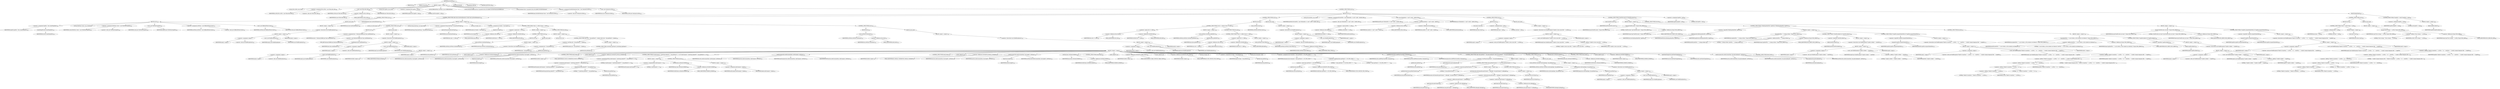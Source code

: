 digraph "processFile" {  
"1044" [label = <(METHOD,processFile)<SUB>407</SUB>> ]
"29" [label = <(PARAM,this)<SUB>407</SUB>> ]
"1045" [label = <(PARAM,String file)<SUB>407</SUB>> ]
"1046" [label = <(BLOCK,&lt;empty&gt;,&lt;empty&gt;)<SUB>407</SUB>> ]
"25" [label = <(LOCAL,File srcFile: java.io.File)> ]
"1047" [label = <(&lt;operator&gt;.assignment,File srcFile = new File(srcDir, file))<SUB>408</SUB>> ]
"1048" [label = <(IDENTIFIER,srcFile,File srcFile = new File(srcDir, file))<SUB>408</SUB>> ]
"1049" [label = <(&lt;operator&gt;.alloc,new File(srcDir, file))<SUB>408</SUB>> ]
"1050" [label = <(&lt;init&gt;,new File(srcDir, file))<SUB>408</SUB>> ]
"24" [label = <(IDENTIFIER,srcFile,new File(srcDir, file))<SUB>408</SUB>> ]
"1051" [label = <(&lt;operator&gt;.fieldAccess,this.srcDir)<SUB>408</SUB>> ]
"1052" [label = <(IDENTIFIER,this,new File(srcDir, file))<SUB>408</SUB>> ]
"1053" [label = <(FIELD_IDENTIFIER,srcDir,srcDir)<SUB>408</SUB>> ]
"1054" [label = <(IDENTIFIER,file,new File(srcDir, file))<SUB>408</SUB>> ]
"1055" [label = <(LOCAL,File tmpFile: java.io.File)> ]
"1056" [label = <(&lt;operator&gt;.assignment,File tmpFile = null)<SUB>409</SUB>> ]
"1057" [label = <(IDENTIFIER,tmpFile,File tmpFile = null)<SUB>409</SUB>> ]
"1058" [label = <(LITERAL,null,File tmpFile = null)<SUB>409</SUB>> ]
"33" [label = <(LOCAL,BufferedWriter outWriter: java.io.BufferedWriter)> ]
"1059" [label = <(LOCAL,OneLiner.BufferLine line: org.apache.tools.ant.taskdefs.FixCRLF$OneLiner$BufferLine)> ]
"27" [label = <(LOCAL,OneLiner lines: org.apache.tools.ant.taskdefs.FixCRLF$OneLiner)> ]
"1060" [label = <(&lt;operator&gt;.assignment,FixCRLF$OneLiner lines = new OneLiner(srcFile))<SUB>414</SUB>> ]
"1061" [label = <(IDENTIFIER,lines,FixCRLF$OneLiner lines = new OneLiner(srcFile))<SUB>414</SUB>> ]
"1062" [label = <(&lt;operator&gt;.alloc,new OneLiner(srcFile))<SUB>414</SUB>> ]
"1063" [label = <(&lt;init&gt;,new OneLiner(srcFile))<SUB>414</SUB>> ]
"26" [label = <(IDENTIFIER,lines,new OneLiner(srcFile))<SUB>414</SUB>> ]
"1064" [label = <(IDENTIFIER,srcFile,new OneLiner(srcFile))<SUB>414</SUB>> ]
"1065" [label = <(CONTROL_STRUCTURE,try,try)<SUB>416</SUB>> ]
"1066" [label = <(BLOCK,try,try)<SUB>416</SUB>> ]
"1067" [label = <(CONTROL_STRUCTURE,try,try)<SUB>418</SUB>> ]
"1068" [label = <(BLOCK,try,try)<SUB>418</SUB>> ]
"1069" [label = <(&lt;operator&gt;.assignment,tmpFile = this.createTempFile())<SUB>419</SUB>> ]
"1070" [label = <(IDENTIFIER,tmpFile,tmpFile = this.createTempFile())<SUB>419</SUB>> ]
"1071" [label = <(createTempFile,this.createTempFile())<SUB>419</SUB>> ]
"28" [label = <(IDENTIFIER,this,this.createTempFile())<SUB>419</SUB>> ]
"31" [label = <(LOCAL,FileWriter writer: java.io.FileWriter)> ]
"1072" [label = <(&lt;operator&gt;.assignment,FileWriter writer = new FileWriter(tmpFile))<SUB>420</SUB>> ]
"1073" [label = <(IDENTIFIER,writer,FileWriter writer = new FileWriter(tmpFile))<SUB>420</SUB>> ]
"1074" [label = <(&lt;operator&gt;.alloc,new FileWriter(tmpFile))<SUB>420</SUB>> ]
"1075" [label = <(&lt;init&gt;,new FileWriter(tmpFile))<SUB>420</SUB>> ]
"30" [label = <(IDENTIFIER,writer,new FileWriter(tmpFile))<SUB>420</SUB>> ]
"1076" [label = <(IDENTIFIER,tmpFile,new FileWriter(tmpFile))<SUB>420</SUB>> ]
"1077" [label = <(&lt;operator&gt;.assignment,outWriter = new BufferedWriter(writer))<SUB>421</SUB>> ]
"1078" [label = <(IDENTIFIER,outWriter,outWriter = new BufferedWriter(writer))<SUB>421</SUB>> ]
"1079" [label = <(&lt;operator&gt;.alloc,new BufferedWriter(writer))<SUB>421</SUB>> ]
"1080" [label = <(&lt;init&gt;,new BufferedWriter(writer))<SUB>421</SUB>> ]
"32" [label = <(IDENTIFIER,outWriter,new BufferedWriter(writer))<SUB>421</SUB>> ]
"1081" [label = <(IDENTIFIER,writer,new BufferedWriter(writer))<SUB>421</SUB>> ]
"1082" [label = <(BLOCK,catch,catch)> ]
"1083" [label = <(BLOCK,&lt;empty&gt;,&lt;empty&gt;)<SUB>422</SUB>> ]
"1084" [label = <(&lt;operator&gt;.throw,throw new BuildException(e);)<SUB>423</SUB>> ]
"1085" [label = <(BLOCK,&lt;empty&gt;,&lt;empty&gt;)<SUB>423</SUB>> ]
"1086" [label = <(&lt;operator&gt;.assignment,&lt;empty&gt;)> ]
"1087" [label = <(IDENTIFIER,$obj22,&lt;empty&gt;)> ]
"1088" [label = <(&lt;operator&gt;.alloc,new BuildException(e))<SUB>423</SUB>> ]
"1089" [label = <(&lt;init&gt;,new BuildException(e))<SUB>423</SUB>> ]
"1090" [label = <(IDENTIFIER,$obj22,new BuildException(e))> ]
"1091" [label = <(IDENTIFIER,e,new BuildException(e))<SUB>423</SUB>> ]
"1092" [label = <(IDENTIFIER,$obj22,&lt;empty&gt;)> ]
"1093" [label = <(CONTROL_STRUCTURE,while (lines.hasMoreElements()),while (lines.hasMoreElements()))<SUB>426</SUB>> ]
"1094" [label = <(hasMoreElements,lines.hasMoreElements())<SUB>426</SUB>> ]
"1095" [label = <(IDENTIFIER,lines,lines.hasMoreElements())<SUB>426</SUB>> ]
"1096" [label = <(BLOCK,&lt;empty&gt;,&lt;empty&gt;)<SUB>426</SUB>> ]
"1097" [label = <(LOCAL,int endComment: int)> ]
"1098" [label = <(CONTROL_STRUCTURE,try,try)<SUB>430</SUB>> ]
"1099" [label = <(BLOCK,try,try)<SUB>430</SUB>> ]
"1100" [label = <(&lt;operator&gt;.assignment,line = (OneLiner.BufferLine) lines.nextElement())<SUB>431</SUB>> ]
"1101" [label = <(IDENTIFIER,line,line = (OneLiner.BufferLine) lines.nextElement())<SUB>431</SUB>> ]
"1102" [label = <(&lt;operator&gt;.cast,(OneLiner.BufferLine) lines.nextElement())<SUB>431</SUB>> ]
"1103" [label = <(TYPE_REF,OneLiner.BufferLine,OneLiner.BufferLine)<SUB>431</SUB>> ]
"1104" [label = <(nextElement,lines.nextElement())<SUB>431</SUB>> ]
"1105" [label = <(IDENTIFIER,lines,lines.nextElement())<SUB>431</SUB>> ]
"1106" [label = <(BLOCK,catch,catch)> ]
"1107" [label = <(BLOCK,&lt;empty&gt;,&lt;empty&gt;)<SUB>432</SUB>> ]
"1108" [label = <(&lt;operator&gt;.throw,throw new BuildException(e);)<SUB>433</SUB>> ]
"1109" [label = <(BLOCK,&lt;empty&gt;,&lt;empty&gt;)<SUB>433</SUB>> ]
"1110" [label = <(&lt;operator&gt;.assignment,&lt;empty&gt;)> ]
"1111" [label = <(IDENTIFIER,$obj23,&lt;empty&gt;)> ]
"1112" [label = <(&lt;operator&gt;.alloc,new BuildException(e))<SUB>433</SUB>> ]
"1113" [label = <(&lt;init&gt;,new BuildException(e))<SUB>433</SUB>> ]
"1114" [label = <(IDENTIFIER,$obj23,new BuildException(e))> ]
"1115" [label = <(IDENTIFIER,e,new BuildException(e))<SUB>433</SUB>> ]
"1116" [label = <(IDENTIFIER,$obj23,&lt;empty&gt;)> ]
"1117" [label = <(LOCAL,String lineString: java.lang.String)> ]
"1118" [label = <(&lt;operator&gt;.assignment,String lineString = line.getLineString())<SUB>436</SUB>> ]
"1119" [label = <(IDENTIFIER,lineString,String lineString = line.getLineString())<SUB>436</SUB>> ]
"1120" [label = <(getLineString,line.getLineString())<SUB>436</SUB>> ]
"1121" [label = <(IDENTIFIER,line,line.getLineString())<SUB>436</SUB>> ]
"1122" [label = <(LOCAL,int linelen: int)> ]
"1123" [label = <(&lt;operator&gt;.assignment,int linelen = line.length())<SUB>437</SUB>> ]
"1124" [label = <(IDENTIFIER,linelen,int linelen = line.length())<SUB>437</SUB>> ]
"1125" [label = <(length,line.length())<SUB>437</SUB>> ]
"1126" [label = <(IDENTIFIER,line,line.length())<SUB>437</SUB>> ]
"1127" [label = <(CONTROL_STRUCTURE,if (tabs == ASIS),if (tabs == ASIS))<SUB>442</SUB>> ]
"1128" [label = <(&lt;operator&gt;.equals,tabs == ASIS)<SUB>442</SUB>> ]
"1129" [label = <(&lt;operator&gt;.fieldAccess,this.tabs)<SUB>442</SUB>> ]
"1130" [label = <(IDENTIFIER,this,tabs == ASIS)<SUB>442</SUB>> ]
"1131" [label = <(FIELD_IDENTIFIER,tabs,tabs)<SUB>442</SUB>> ]
"1132" [label = <(&lt;operator&gt;.fieldAccess,FixCRLF.ASIS)<SUB>442</SUB>> ]
"1133" [label = <(IDENTIFIER,FixCRLF,tabs == ASIS)<SUB>442</SUB>> ]
"1134" [label = <(FIELD_IDENTIFIER,ASIS,ASIS)<SUB>442</SUB>> ]
"1135" [label = <(BLOCK,&lt;empty&gt;,&lt;empty&gt;)<SUB>442</SUB>> ]
"1136" [label = <(CONTROL_STRUCTURE,try,try)<SUB>444</SUB>> ]
"1137" [label = <(BLOCK,try,try)<SUB>444</SUB>> ]
"1138" [label = <(write,outWriter.write(lineString))<SUB>445</SUB>> ]
"1139" [label = <(IDENTIFIER,outWriter,outWriter.write(lineString))<SUB>445</SUB>> ]
"1140" [label = <(IDENTIFIER,lineString,outWriter.write(lineString))<SUB>445</SUB>> ]
"1141" [label = <(BLOCK,catch,catch)> ]
"1142" [label = <(BLOCK,&lt;empty&gt;,&lt;empty&gt;)<SUB>446</SUB>> ]
"1143" [label = <(&lt;operator&gt;.throw,throw new BuildException(e);)<SUB>447</SUB>> ]
"1144" [label = <(BLOCK,&lt;empty&gt;,&lt;empty&gt;)<SUB>447</SUB>> ]
"1145" [label = <(&lt;operator&gt;.assignment,&lt;empty&gt;)> ]
"1146" [label = <(IDENTIFIER,$obj24,&lt;empty&gt;)> ]
"1147" [label = <(&lt;operator&gt;.alloc,new BuildException(e))<SUB>447</SUB>> ]
"1148" [label = <(&lt;init&gt;,new BuildException(e))<SUB>447</SUB>> ]
"1149" [label = <(IDENTIFIER,$obj24,new BuildException(e))> ]
"1150" [label = <(IDENTIFIER,e,new BuildException(e))<SUB>447</SUB>> ]
"1151" [label = <(IDENTIFIER,$obj24,&lt;empty&gt;)> ]
"1152" [label = <(CONTROL_STRUCTURE,else,else)<SUB>450</SUB>> ]
"1153" [label = <(BLOCK,&lt;empty&gt;,&lt;empty&gt;)<SUB>450</SUB>> ]
"1154" [label = <(LOCAL,int ptr: int)> ]
"1155" [label = <(CONTROL_STRUCTURE,while ((ptr = line.getNext()) &lt; linelen),while ((ptr = line.getNext()) &lt; linelen))<SUB>453</SUB>> ]
"1156" [label = <(&lt;operator&gt;.lessThan,(ptr = line.getNext()) &lt; linelen)<SUB>453</SUB>> ]
"1157" [label = <(&lt;operator&gt;.assignment,ptr = line.getNext())<SUB>453</SUB>> ]
"1158" [label = <(IDENTIFIER,ptr,ptr = line.getNext())<SUB>453</SUB>> ]
"1159" [label = <(getNext,line.getNext())<SUB>453</SUB>> ]
"1160" [label = <(IDENTIFIER,line,line.getNext())<SUB>453</SUB>> ]
"1161" [label = <(IDENTIFIER,linelen,(ptr = line.getNext()) &lt; linelen)<SUB>453</SUB>> ]
"1162" [label = <(BLOCK,&lt;empty&gt;,&lt;empty&gt;)<SUB>453</SUB>> ]
"1163" [label = <(CONTROL_STRUCTURE,switch(lines.getState()),switch(lines.getState()))> ]
"1164" [label = <(getState,lines.getState())<SUB>455</SUB>> ]
"1165" [label = <(IDENTIFIER,lines,lines.getState())<SUB>455</SUB>> ]
"1166" [label = <(BLOCK,&lt;empty&gt;,&lt;empty&gt;)> ]
"1167" [label = <(JUMP_TARGET,case)> ]
"1168" [label = <(&lt;operator&gt;.fieldAccess,FixCRLF.NOTJAVA)<SUB>457</SUB>> ]
"1169" [label = <(IDENTIFIER,FixCRLF,&lt;empty&gt;)<SUB>457</SUB>> ]
"1170" [label = <(FIELD_IDENTIFIER,NOTJAVA,NOTJAVA)<SUB>457</SUB>> ]
"1171" [label = <(notInConstant,this.notInConstant(line, line.length(), outWriter))<SUB>458</SUB>> ]
"34" [label = <(IDENTIFIER,this,this.notInConstant(line, line.length(), outWriter))<SUB>458</SUB>> ]
"1172" [label = <(IDENTIFIER,line,this.notInConstant(line, line.length(), outWriter))<SUB>458</SUB>> ]
"1173" [label = <(length,line.length())<SUB>458</SUB>> ]
"1174" [label = <(IDENTIFIER,line,line.length())<SUB>458</SUB>> ]
"1175" [label = <(IDENTIFIER,outWriter,this.notInConstant(line, line.length(), outWriter))<SUB>458</SUB>> ]
"1176" [label = <(CONTROL_STRUCTURE,break;,break;)<SUB>459</SUB>> ]
"1177" [label = <(JUMP_TARGET,case)> ]
"1178" [label = <(&lt;operator&gt;.fieldAccess,FixCRLF.IN_MULTI_COMMENT)<SUB>461</SUB>> ]
"1179" [label = <(IDENTIFIER,FixCRLF,&lt;empty&gt;)<SUB>461</SUB>> ]
"1180" [label = <(FIELD_IDENTIFIER,IN_MULTI_COMMENT,IN_MULTI_COMMENT)<SUB>461</SUB>> ]
"1181" [label = <(CONTROL_STRUCTURE,if ((endComment = lineString.indexOf(&quot;*/&quot;, line.getNext())) &gt;= 0),if ((endComment = lineString.indexOf(&quot;*/&quot;, line.getNext())) &gt;= 0))<SUB>462</SUB>> ]
"1182" [label = <(&lt;operator&gt;.greaterEqualsThan,(endComment = lineString.indexOf(&quot;*/&quot;, line.getNext())) &gt;= 0)<SUB>462</SUB>> ]
"1183" [label = <(&lt;operator&gt;.assignment,endComment = lineString.indexOf(&quot;*/&quot;, line.getNext()))<SUB>462</SUB>> ]
"1184" [label = <(IDENTIFIER,endComment,endComment = lineString.indexOf(&quot;*/&quot;, line.getNext()))<SUB>462</SUB>> ]
"1185" [label = <(indexOf,lineString.indexOf(&quot;*/&quot;, line.getNext()))<SUB>463</SUB>> ]
"1186" [label = <(IDENTIFIER,lineString,lineString.indexOf(&quot;*/&quot;, line.getNext()))<SUB>463</SUB>> ]
"1187" [label = <(LITERAL,&quot;*/&quot;,lineString.indexOf(&quot;*/&quot;, line.getNext()))<SUB>463</SUB>> ]
"1188" [label = <(getNext,line.getNext())<SUB>463</SUB>> ]
"1189" [label = <(IDENTIFIER,line,line.getNext())<SUB>463</SUB>> ]
"1190" [label = <(LITERAL,0,(endComment = lineString.indexOf(&quot;*/&quot;, line.getNext())) &gt;= 0)<SUB>464</SUB>> ]
"1191" [label = <(BLOCK,&lt;empty&gt;,&lt;empty&gt;)<SUB>465</SUB>> ]
"1192" [label = <(&lt;operator&gt;.assignmentPlus,endComment += 2)<SUB>467</SUB>> ]
"1193" [label = <(IDENTIFIER,endComment,endComment += 2)<SUB>467</SUB>> ]
"1194" [label = <(LITERAL,2,endComment += 2)<SUB>467</SUB>> ]
"1195" [label = <(setState,lines.setState(LOOKING))<SUB>468</SUB>> ]
"1196" [label = <(IDENTIFIER,lines,lines.setState(LOOKING))<SUB>468</SUB>> ]
"1197" [label = <(&lt;operator&gt;.fieldAccess,FixCRLF.LOOKING)<SUB>468</SUB>> ]
"1198" [label = <(IDENTIFIER,FixCRLF,lines.setState(LOOKING))<SUB>468</SUB>> ]
"1199" [label = <(FIELD_IDENTIFIER,LOOKING,LOOKING)<SUB>468</SUB>> ]
"1200" [label = <(CONTROL_STRUCTURE,else,else)<SUB>470</SUB>> ]
"1201" [label = <(BLOCK,&lt;empty&gt;,&lt;empty&gt;)<SUB>470</SUB>> ]
"1202" [label = <(&lt;operator&gt;.assignment,endComment = linelen)<SUB>471</SUB>> ]
"1203" [label = <(IDENTIFIER,endComment,endComment = linelen)<SUB>471</SUB>> ]
"1204" [label = <(IDENTIFIER,linelen,endComment = linelen)<SUB>471</SUB>> ]
"1205" [label = <(notInConstant,this.notInConstant(line, endComment, outWriter))<SUB>474</SUB>> ]
"35" [label = <(IDENTIFIER,this,this.notInConstant(line, endComment, outWriter))<SUB>474</SUB>> ]
"1206" [label = <(IDENTIFIER,line,this.notInConstant(line, endComment, outWriter))<SUB>474</SUB>> ]
"1207" [label = <(IDENTIFIER,endComment,this.notInConstant(line, endComment, outWriter))<SUB>474</SUB>> ]
"1208" [label = <(IDENTIFIER,outWriter,this.notInConstant(line, endComment, outWriter))<SUB>474</SUB>> ]
"1209" [label = <(CONTROL_STRUCTURE,break;,break;)<SUB>475</SUB>> ]
"1210" [label = <(JUMP_TARGET,case)> ]
"1211" [label = <(&lt;operator&gt;.fieldAccess,FixCRLF.IN_SINGLE_COMMENT)<SUB>477</SUB>> ]
"1212" [label = <(IDENTIFIER,FixCRLF,&lt;empty&gt;)<SUB>477</SUB>> ]
"1213" [label = <(FIELD_IDENTIFIER,IN_SINGLE_COMMENT,IN_SINGLE_COMMENT)<SUB>477</SUB>> ]
"1214" [label = <(notInConstant,this.notInConstant(line, line.length(), outWriter))<SUB>478</SUB>> ]
"36" [label = <(IDENTIFIER,this,this.notInConstant(line, line.length(), outWriter))<SUB>478</SUB>> ]
"1215" [label = <(IDENTIFIER,line,this.notInConstant(line, line.length(), outWriter))<SUB>478</SUB>> ]
"1216" [label = <(length,line.length())<SUB>478</SUB>> ]
"1217" [label = <(IDENTIFIER,line,line.length())<SUB>478</SUB>> ]
"1218" [label = <(IDENTIFIER,outWriter,this.notInConstant(line, line.length(), outWriter))<SUB>478</SUB>> ]
"1219" [label = <(setState,lines.setState(LOOKING))<SUB>479</SUB>> ]
"1220" [label = <(IDENTIFIER,lines,lines.setState(LOOKING))<SUB>479</SUB>> ]
"1221" [label = <(&lt;operator&gt;.fieldAccess,FixCRLF.LOOKING)<SUB>479</SUB>> ]
"1222" [label = <(IDENTIFIER,FixCRLF,lines.setState(LOOKING))<SUB>479</SUB>> ]
"1223" [label = <(FIELD_IDENTIFIER,LOOKING,LOOKING)<SUB>479</SUB>> ]
"1224" [label = <(CONTROL_STRUCTURE,break;,break;)<SUB>480</SUB>> ]
"1225" [label = <(JUMP_TARGET,case)> ]
"1226" [label = <(&lt;operator&gt;.fieldAccess,FixCRLF.IN_CHAR_CONST)<SUB>482</SUB>> ]
"1227" [label = <(IDENTIFIER,FixCRLF,&lt;empty&gt;)<SUB>482</SUB>> ]
"1228" [label = <(FIELD_IDENTIFIER,IN_CHAR_CONST,IN_CHAR_CONST)<SUB>482</SUB>> ]
"1229" [label = <(JUMP_TARGET,case)> ]
"1230" [label = <(&lt;operator&gt;.fieldAccess,FixCRLF.IN_STR_CONST)<SUB>483</SUB>> ]
"1231" [label = <(IDENTIFIER,FixCRLF,&lt;empty&gt;)<SUB>483</SUB>> ]
"1232" [label = <(FIELD_IDENTIFIER,IN_STR_CONST,IN_STR_CONST)<SUB>483</SUB>> ]
"1233" [label = <(LOCAL,int begin: int)> ]
"1234" [label = <(&lt;operator&gt;.assignment,int begin = line.getNext())<SUB>490</SUB>> ]
"1235" [label = <(IDENTIFIER,begin,int begin = line.getNext())<SUB>490</SUB>> ]
"1236" [label = <(getNext,line.getNext())<SUB>490</SUB>> ]
"1237" [label = <(IDENTIFIER,line,line.getNext())<SUB>490</SUB>> ]
"1238" [label = <(LOCAL,char terminator: char)> ]
"1239" [label = <(&lt;operator&gt;.assignment,char terminator = lines.getState() == IN_STR_CONST ? '\&quot;' : '\'')<SUB>491</SUB>> ]
"1240" [label = <(IDENTIFIER,terminator,char terminator = lines.getState() == IN_STR_CONST ? '\&quot;' : '\'')<SUB>491</SUB>> ]
"1241" [label = <(&lt;operator&gt;.conditional,lines.getState() == IN_STR_CONST ? '\&quot;' : '\'')<SUB>491</SUB>> ]
"1242" [label = <(&lt;operator&gt;.equals,lines.getState() == IN_STR_CONST)<SUB>491</SUB>> ]
"1243" [label = <(getState,lines.getState())<SUB>491</SUB>> ]
"1244" [label = <(IDENTIFIER,lines,lines.getState())<SUB>491</SUB>> ]
"1245" [label = <(&lt;operator&gt;.fieldAccess,FixCRLF.IN_STR_CONST)<SUB>491</SUB>> ]
"1246" [label = <(IDENTIFIER,FixCRLF,lines.getState() == IN_STR_CONST)<SUB>491</SUB>> ]
"1247" [label = <(FIELD_IDENTIFIER,IN_STR_CONST,IN_STR_CONST)<SUB>491</SUB>> ]
"1248" [label = <(LITERAL,'\&quot;',lines.getState() == IN_STR_CONST ? '\&quot;' : '\'')<SUB>492</SUB>> ]
"1249" [label = <(LITERAL,'\'',lines.getState() == IN_STR_CONST ? '\&quot;' : '\'')<SUB>493</SUB>> ]
"1250" [label = <(endOfCharConst,this.endOfCharConst(line, terminator))<SUB>494</SUB>> ]
"37" [label = <(IDENTIFIER,this,this.endOfCharConst(line, terminator))<SUB>494</SUB>> ]
"1251" [label = <(IDENTIFIER,line,this.endOfCharConst(line, terminator))<SUB>494</SUB>> ]
"1252" [label = <(IDENTIFIER,terminator,this.endOfCharConst(line, terminator))<SUB>494</SUB>> ]
"1253" [label = <(CONTROL_STRUCTURE,while (line.getNext() &lt; line.getLookahead()),while (line.getNext() &lt; line.getLookahead()))<SUB>495</SUB>> ]
"1254" [label = <(&lt;operator&gt;.lessThan,line.getNext() &lt; line.getLookahead())<SUB>495</SUB>> ]
"1255" [label = <(getNext,line.getNext())<SUB>495</SUB>> ]
"1256" [label = <(IDENTIFIER,line,line.getNext())<SUB>495</SUB>> ]
"1257" [label = <(getLookahead,line.getLookahead())<SUB>495</SUB>> ]
"1258" [label = <(IDENTIFIER,line,line.getLookahead())<SUB>495</SUB>> ]
"1259" [label = <(BLOCK,&lt;empty&gt;,&lt;empty&gt;)<SUB>495</SUB>> ]
"1260" [label = <(CONTROL_STRUCTURE,if (line.getNextCharInc() == '\t'),if (line.getNextCharInc() == '\t'))<SUB>496</SUB>> ]
"1261" [label = <(&lt;operator&gt;.equals,line.getNextCharInc() == '\t')<SUB>496</SUB>> ]
"1262" [label = <(getNextCharInc,line.getNextCharInc())<SUB>496</SUB>> ]
"1263" [label = <(IDENTIFIER,line,line.getNextCharInc())<SUB>496</SUB>> ]
"1264" [label = <(LITERAL,'\t',line.getNextCharInc() == '\t')<SUB>496</SUB>> ]
"1265" [label = <(BLOCK,&lt;empty&gt;,&lt;empty&gt;)<SUB>496</SUB>> ]
"1266" [label = <(setColumn,line.setColumn(line.getColumn() + tablength - line.getColumn() % tablength))<SUB>497</SUB>> ]
"1267" [label = <(IDENTIFIER,line,line.setColumn(line.getColumn() + tablength - line.getColumn() % tablength))<SUB>497</SUB>> ]
"1268" [label = <(&lt;operator&gt;.subtraction,line.getColumn() + tablength - line.getColumn() % tablength)<SUB>498</SUB>> ]
"1269" [label = <(&lt;operator&gt;.addition,line.getColumn() + tablength)<SUB>498</SUB>> ]
"1270" [label = <(getColumn,line.getColumn())<SUB>498</SUB>> ]
"1271" [label = <(IDENTIFIER,line,line.getColumn())<SUB>498</SUB>> ]
"1272" [label = <(&lt;operator&gt;.fieldAccess,this.tablength)<SUB>499</SUB>> ]
"1273" [label = <(IDENTIFIER,this,line.getColumn() + tablength)<SUB>499</SUB>> ]
"1274" [label = <(FIELD_IDENTIFIER,tablength,tablength)<SUB>499</SUB>> ]
"1275" [label = <(&lt;operator&gt;.modulo,line.getColumn() % tablength)<SUB>500</SUB>> ]
"1276" [label = <(getColumn,line.getColumn())<SUB>500</SUB>> ]
"1277" [label = <(IDENTIFIER,line,line.getColumn())<SUB>500</SUB>> ]
"1278" [label = <(&lt;operator&gt;.fieldAccess,this.tablength)<SUB>500</SUB>> ]
"1279" [label = <(IDENTIFIER,this,line.getColumn() % tablength)<SUB>500</SUB>> ]
"1280" [label = <(FIELD_IDENTIFIER,tablength,tablength)<SUB>500</SUB>> ]
"1281" [label = <(CONTROL_STRUCTURE,else,else)<SUB>502</SUB>> ]
"1282" [label = <(BLOCK,&lt;empty&gt;,&lt;empty&gt;)<SUB>502</SUB>> ]
"1283" [label = <(incColumn,line.incColumn())<SUB>503</SUB>> ]
"1284" [label = <(IDENTIFIER,line,line.incColumn())<SUB>503</SUB>> ]
"1285" [label = <(CONTROL_STRUCTURE,try,try)<SUB>508</SUB>> ]
"1286" [label = <(BLOCK,try,try)<SUB>508</SUB>> ]
"1287" [label = <(write,outWriter.write(line.substring(begin, line.getNext())))<SUB>509</SUB>> ]
"1288" [label = <(IDENTIFIER,outWriter,outWriter.write(line.substring(begin, line.getNext())))<SUB>509</SUB>> ]
"1289" [label = <(substring,line.substring(begin, line.getNext()))<SUB>509</SUB>> ]
"1290" [label = <(IDENTIFIER,line,line.substring(begin, line.getNext()))<SUB>509</SUB>> ]
"1291" [label = <(IDENTIFIER,begin,line.substring(begin, line.getNext()))<SUB>509</SUB>> ]
"1292" [label = <(getNext,line.getNext())<SUB>509</SUB>> ]
"1293" [label = <(IDENTIFIER,line,line.getNext())<SUB>509</SUB>> ]
"1294" [label = <(BLOCK,catch,catch)> ]
"1295" [label = <(BLOCK,&lt;empty&gt;,&lt;empty&gt;)<SUB>510</SUB>> ]
"1296" [label = <(&lt;operator&gt;.throw,throw new BuildException(e);)<SUB>511</SUB>> ]
"1297" [label = <(BLOCK,&lt;empty&gt;,&lt;empty&gt;)<SUB>511</SUB>> ]
"1298" [label = <(&lt;operator&gt;.assignment,&lt;empty&gt;)> ]
"1299" [label = <(IDENTIFIER,$obj25,&lt;empty&gt;)> ]
"1300" [label = <(&lt;operator&gt;.alloc,new BuildException(e))<SUB>511</SUB>> ]
"1301" [label = <(&lt;init&gt;,new BuildException(e))<SUB>511</SUB>> ]
"1302" [label = <(IDENTIFIER,$obj25,new BuildException(e))> ]
"1303" [label = <(IDENTIFIER,e,new BuildException(e))<SUB>511</SUB>> ]
"1304" [label = <(IDENTIFIER,$obj25,&lt;empty&gt;)> ]
"1305" [label = <(setState,lines.setState(LOOKING))<SUB>514</SUB>> ]
"1306" [label = <(IDENTIFIER,lines,lines.setState(LOOKING))<SUB>514</SUB>> ]
"1307" [label = <(&lt;operator&gt;.fieldAccess,FixCRLF.LOOKING)<SUB>514</SUB>> ]
"1308" [label = <(IDENTIFIER,FixCRLF,lines.setState(LOOKING))<SUB>514</SUB>> ]
"1309" [label = <(FIELD_IDENTIFIER,LOOKING,LOOKING)<SUB>514</SUB>> ]
"1310" [label = <(CONTROL_STRUCTURE,break;,break;)<SUB>516</SUB>> ]
"1311" [label = <(JUMP_TARGET,case)> ]
"1312" [label = <(&lt;operator&gt;.fieldAccess,FixCRLF.LOOKING)<SUB>519</SUB>> ]
"1313" [label = <(IDENTIFIER,FixCRLF,&lt;empty&gt;)<SUB>519</SUB>> ]
"1314" [label = <(FIELD_IDENTIFIER,LOOKING,LOOKING)<SUB>519</SUB>> ]
"1315" [label = <(nextStateChange,this.nextStateChange(line))<SUB>520</SUB>> ]
"38" [label = <(IDENTIFIER,this,this.nextStateChange(line))<SUB>520</SUB>> ]
"1316" [label = <(IDENTIFIER,line,this.nextStateChange(line))<SUB>520</SUB>> ]
"1317" [label = <(notInConstant,this.notInConstant(line, line.getLookahead(), outWriter))<SUB>521</SUB>> ]
"39" [label = <(IDENTIFIER,this,this.notInConstant(line, line.getLookahead(), outWriter))<SUB>521</SUB>> ]
"1318" [label = <(IDENTIFIER,line,this.notInConstant(line, line.getLookahead(), outWriter))<SUB>521</SUB>> ]
"1319" [label = <(getLookahead,line.getLookahead())<SUB>521</SUB>> ]
"1320" [label = <(IDENTIFIER,line,line.getLookahead())<SUB>521</SUB>> ]
"1321" [label = <(IDENTIFIER,outWriter,this.notInConstant(line, line.getLookahead(), outWriter))<SUB>521</SUB>> ]
"1322" [label = <(CONTROL_STRUCTURE,break;,break;)<SUB>522</SUB>> ]
"1323" [label = <(CONTROL_STRUCTURE,try,try)<SUB>530</SUB>> ]
"1324" [label = <(BLOCK,try,try)<SUB>530</SUB>> ]
"1325" [label = <(write,outWriter.write(eolstr))<SUB>531</SUB>> ]
"1326" [label = <(IDENTIFIER,outWriter,outWriter.write(eolstr))<SUB>531</SUB>> ]
"1327" [label = <(&lt;operator&gt;.fieldAccess,this.eolstr)<SUB>531</SUB>> ]
"1328" [label = <(IDENTIFIER,this,outWriter.write(eolstr))<SUB>531</SUB>> ]
"1329" [label = <(FIELD_IDENTIFIER,eolstr,eolstr)<SUB>531</SUB>> ]
"1330" [label = <(BLOCK,catch,catch)> ]
"1331" [label = <(BLOCK,&lt;empty&gt;,&lt;empty&gt;)<SUB>532</SUB>> ]
"1332" [label = <(&lt;operator&gt;.throw,throw new BuildException(e);)<SUB>533</SUB>> ]
"1333" [label = <(BLOCK,&lt;empty&gt;,&lt;empty&gt;)<SUB>533</SUB>> ]
"1334" [label = <(&lt;operator&gt;.assignment,&lt;empty&gt;)> ]
"1335" [label = <(IDENTIFIER,$obj26,&lt;empty&gt;)> ]
"1336" [label = <(&lt;operator&gt;.alloc,new BuildException(e))<SUB>533</SUB>> ]
"1337" [label = <(&lt;init&gt;,new BuildException(e))<SUB>533</SUB>> ]
"1338" [label = <(IDENTIFIER,$obj26,new BuildException(e))> ]
"1339" [label = <(IDENTIFIER,e,new BuildException(e))<SUB>533</SUB>> ]
"1340" [label = <(IDENTIFIER,$obj26,&lt;empty&gt;)> ]
"1341" [label = <(CONTROL_STRUCTURE,try,try)<SUB>538</SUB>> ]
"1342" [label = <(BLOCK,try,try)<SUB>538</SUB>> ]
"1343" [label = <(CONTROL_STRUCTURE,if (ctrlz == ASIS),if (ctrlz == ASIS))<SUB>540</SUB>> ]
"1344" [label = <(&lt;operator&gt;.equals,ctrlz == ASIS)<SUB>540</SUB>> ]
"1345" [label = <(&lt;operator&gt;.fieldAccess,this.ctrlz)<SUB>540</SUB>> ]
"1346" [label = <(IDENTIFIER,this,ctrlz == ASIS)<SUB>540</SUB>> ]
"1347" [label = <(FIELD_IDENTIFIER,ctrlz,ctrlz)<SUB>540</SUB>> ]
"1348" [label = <(&lt;operator&gt;.fieldAccess,FixCRLF.ASIS)<SUB>540</SUB>> ]
"1349" [label = <(IDENTIFIER,FixCRLF,ctrlz == ASIS)<SUB>540</SUB>> ]
"1350" [label = <(FIELD_IDENTIFIER,ASIS,ASIS)<SUB>540</SUB>> ]
"1351" [label = <(BLOCK,&lt;empty&gt;,&lt;empty&gt;)<SUB>540</SUB>> ]
"1352" [label = <(write,outWriter.write(lines.getEofStr()))<SUB>541</SUB>> ]
"1353" [label = <(IDENTIFIER,outWriter,outWriter.write(lines.getEofStr()))<SUB>541</SUB>> ]
"1354" [label = <(getEofStr,lines.getEofStr())<SUB>541</SUB>> ]
"1355" [label = <(IDENTIFIER,lines,lines.getEofStr())<SUB>541</SUB>> ]
"1356" [label = <(CONTROL_STRUCTURE,else,else)<SUB>542</SUB>> ]
"1357" [label = <(CONTROL_STRUCTURE,if (ctrlz == ADD),if (ctrlz == ADD))<SUB>542</SUB>> ]
"1358" [label = <(&lt;operator&gt;.equals,ctrlz == ADD)<SUB>542</SUB>> ]
"1359" [label = <(&lt;operator&gt;.fieldAccess,this.ctrlz)<SUB>542</SUB>> ]
"1360" [label = <(IDENTIFIER,this,ctrlz == ADD)<SUB>542</SUB>> ]
"1361" [label = <(FIELD_IDENTIFIER,ctrlz,ctrlz)<SUB>542</SUB>> ]
"1362" [label = <(&lt;operator&gt;.fieldAccess,FixCRLF.ADD)<SUB>542</SUB>> ]
"1363" [label = <(IDENTIFIER,FixCRLF,ctrlz == ADD)<SUB>542</SUB>> ]
"1364" [label = <(FIELD_IDENTIFIER,ADD,ADD)<SUB>542</SUB>> ]
"1365" [label = <(BLOCK,&lt;empty&gt;,&lt;empty&gt;)<SUB>542</SUB>> ]
"1366" [label = <(write,outWriter.write(CTRLZ))<SUB>543</SUB>> ]
"1367" [label = <(IDENTIFIER,outWriter,outWriter.write(CTRLZ))<SUB>543</SUB>> ]
"1368" [label = <(&lt;operator&gt;.fieldAccess,FixCRLF.CTRLZ)<SUB>543</SUB>> ]
"1369" [label = <(IDENTIFIER,FixCRLF,outWriter.write(CTRLZ))<SUB>543</SUB>> ]
"1370" [label = <(FIELD_IDENTIFIER,CTRLZ,CTRLZ)<SUB>543</SUB>> ]
"1371" [label = <(close,outWriter.close())<SUB>545</SUB>> ]
"1372" [label = <(IDENTIFIER,outWriter,outWriter.close())<SUB>545</SUB>> ]
"1373" [label = <(BLOCK,catch,catch)> ]
"1374" [label = <(BLOCK,&lt;empty&gt;,&lt;empty&gt;)<SUB>546</SUB>> ]
"1375" [label = <(&lt;operator&gt;.throw,throw new BuildException(e);)<SUB>547</SUB>> ]
"1376" [label = <(BLOCK,&lt;empty&gt;,&lt;empty&gt;)<SUB>547</SUB>> ]
"1377" [label = <(&lt;operator&gt;.assignment,&lt;empty&gt;)> ]
"1378" [label = <(IDENTIFIER,$obj27,&lt;empty&gt;)> ]
"1379" [label = <(&lt;operator&gt;.alloc,new BuildException(e))<SUB>547</SUB>> ]
"1380" [label = <(&lt;init&gt;,new BuildException(e))<SUB>547</SUB>> ]
"1381" [label = <(IDENTIFIER,$obj27,new BuildException(e))> ]
"1382" [label = <(IDENTIFIER,e,new BuildException(e))<SUB>547</SUB>> ]
"1383" [label = <(IDENTIFIER,$obj27,&lt;empty&gt;)> ]
"41" [label = <(LOCAL,File destFile: java.io.File)> ]
"1384" [label = <(&lt;operator&gt;.assignment,File destFile = new File(destDir == null ? srcDir : destDir, file))<SUB>550</SUB>> ]
"1385" [label = <(IDENTIFIER,destFile,File destFile = new File(destDir == null ? srcDir : destDir, file))<SUB>550</SUB>> ]
"1386" [label = <(&lt;operator&gt;.alloc,new File(destDir == null ? srcDir : destDir, file))<SUB>550</SUB>> ]
"1387" [label = <(&lt;init&gt;,new File(destDir == null ? srcDir : destDir, file))<SUB>550</SUB>> ]
"40" [label = <(IDENTIFIER,destFile,new File(destDir == null ? srcDir : destDir, file))<SUB>550</SUB>> ]
"1388" [label = <(&lt;operator&gt;.conditional,destDir == null ? srcDir : destDir)<SUB>550</SUB>> ]
"1389" [label = <(&lt;operator&gt;.equals,destDir == null)<SUB>550</SUB>> ]
"1390" [label = <(&lt;operator&gt;.fieldAccess,this.destDir)<SUB>550</SUB>> ]
"1391" [label = <(IDENTIFIER,this,destDir == null)<SUB>550</SUB>> ]
"1392" [label = <(FIELD_IDENTIFIER,destDir,destDir)<SUB>550</SUB>> ]
"1393" [label = <(LITERAL,null,destDir == null)<SUB>550</SUB>> ]
"1394" [label = <(&lt;operator&gt;.fieldAccess,this.srcDir)<SUB>550</SUB>> ]
"1395" [label = <(IDENTIFIER,this,destDir == null ? srcDir : destDir)<SUB>550</SUB>> ]
"1396" [label = <(FIELD_IDENTIFIER,srcDir,srcDir)<SUB>550</SUB>> ]
"1397" [label = <(&lt;operator&gt;.fieldAccess,this.destDir)<SUB>550</SUB>> ]
"1398" [label = <(IDENTIFIER,this,destDir == null ? srcDir : destDir)<SUB>550</SUB>> ]
"1399" [label = <(FIELD_IDENTIFIER,destDir,destDir)<SUB>550</SUB>> ]
"1400" [label = <(IDENTIFIER,file,new File(destDir == null ? srcDir : destDir, file))<SUB>551</SUB>> ]
"1401" [label = <(CONTROL_STRUCTURE,try,try)<SUB>553</SUB>> ]
"1402" [label = <(BLOCK,try,try)<SUB>553</SUB>> ]
"1403" [label = <(close,lines.close())<SUB>554</SUB>> ]
"1404" [label = <(IDENTIFIER,lines,lines.close())<SUB>554</SUB>> ]
"1405" [label = <(&lt;operator&gt;.assignment,lines = null)<SUB>555</SUB>> ]
"1406" [label = <(IDENTIFIER,lines,lines = null)<SUB>555</SUB>> ]
"1407" [label = <(LITERAL,null,lines = null)<SUB>555</SUB>> ]
"1408" [label = <(BLOCK,catch,catch)> ]
"1409" [label = <(BLOCK,&lt;empty&gt;,&lt;empty&gt;)<SUB>557</SUB>> ]
"1410" [label = <(&lt;operator&gt;.throw,throw new BuildException(&quot;Unable to close source file &quot; + srcFile);)<SUB>558</SUB>> ]
"1411" [label = <(BLOCK,&lt;empty&gt;,&lt;empty&gt;)<SUB>558</SUB>> ]
"1412" [label = <(&lt;operator&gt;.assignment,&lt;empty&gt;)> ]
"1413" [label = <(IDENTIFIER,$obj29,&lt;empty&gt;)> ]
"1414" [label = <(&lt;operator&gt;.alloc,new BuildException(&quot;Unable to close source file &quot; + srcFile))<SUB>558</SUB>> ]
"1415" [label = <(&lt;init&gt;,new BuildException(&quot;Unable to close source file &quot; + srcFile))<SUB>558</SUB>> ]
"1416" [label = <(IDENTIFIER,$obj29,new BuildException(&quot;Unable to close source file &quot; + srcFile))> ]
"1417" [label = <(&lt;operator&gt;.addition,&quot;Unable to close source file &quot; + srcFile)<SUB>558</SUB>> ]
"1418" [label = <(LITERAL,&quot;Unable to close source file &quot;,&quot;Unable to close source file &quot; + srcFile)<SUB>558</SUB>> ]
"1419" [label = <(IDENTIFIER,srcFile,&quot;Unable to close source file &quot; + srcFile)<SUB>558</SUB>> ]
"1420" [label = <(IDENTIFIER,$obj29,&lt;empty&gt;)> ]
"1421" [label = <(CONTROL_STRUCTURE,if (destFile.exists()),if (destFile.exists()))<SUB>561</SUB>> ]
"1422" [label = <(exists,destFile.exists())<SUB>561</SUB>> ]
"1423" [label = <(IDENTIFIER,destFile,destFile.exists())<SUB>561</SUB>> ]
"1424" [label = <(BLOCK,&lt;empty&gt;,&lt;empty&gt;)<SUB>561</SUB>> ]
"1425" [label = <(log,log(&quot;destFile exists&quot;, Project.MSG_DEBUG))<SUB>563</SUB>> ]
"42" [label = <(IDENTIFIER,this,log(&quot;destFile exists&quot;, Project.MSG_DEBUG))<SUB>563</SUB>> ]
"1426" [label = <(LITERAL,&quot;destFile exists&quot;,log(&quot;destFile exists&quot;, Project.MSG_DEBUG))<SUB>563</SUB>> ]
"1427" [label = <(&lt;operator&gt;.fieldAccess,Project.MSG_DEBUG)<SUB>563</SUB>> ]
"1428" [label = <(IDENTIFIER,Project,log(&quot;destFile exists&quot;, Project.MSG_DEBUG))<SUB>563</SUB>> ]
"1429" [label = <(FIELD_IDENTIFIER,MSG_DEBUG,MSG_DEBUG)<SUB>563</SUB>> ]
"1430" [label = <(CONTROL_STRUCTURE,if (!filesEqual(destFile, tmpFile)),if (!filesEqual(destFile, tmpFile)))<SUB>564</SUB>> ]
"1431" [label = <(&lt;operator&gt;.logicalNot,!filesEqual(destFile, tmpFile))<SUB>564</SUB>> ]
"1432" [label = <(filesEqual,this.filesEqual(destFile, tmpFile))<SUB>564</SUB>> ]
"43" [label = <(IDENTIFIER,this,this.filesEqual(destFile, tmpFile))<SUB>564</SUB>> ]
"1433" [label = <(IDENTIFIER,destFile,this.filesEqual(destFile, tmpFile))<SUB>564</SUB>> ]
"1434" [label = <(IDENTIFIER,tmpFile,this.filesEqual(destFile, tmpFile))<SUB>564</SUB>> ]
"1435" [label = <(BLOCK,&lt;empty&gt;,&lt;empty&gt;)<SUB>564</SUB>> ]
"1436" [label = <(log,log(destFile + &quot; is being written&quot;, Project.MSG_DEBUG))<SUB>565</SUB>> ]
"44" [label = <(IDENTIFIER,this,log(destFile + &quot; is being written&quot;, Project.MSG_DEBUG))<SUB>565</SUB>> ]
"1437" [label = <(&lt;operator&gt;.addition,destFile + &quot; is being written&quot;)<SUB>565</SUB>> ]
"1438" [label = <(IDENTIFIER,destFile,destFile + &quot; is being written&quot;)<SUB>565</SUB>> ]
"1439" [label = <(LITERAL,&quot; is being written&quot;,destFile + &quot; is being written&quot;)<SUB>565</SUB>> ]
"1440" [label = <(&lt;operator&gt;.fieldAccess,Project.MSG_DEBUG)<SUB>565</SUB>> ]
"1441" [label = <(IDENTIFIER,Project,log(destFile + &quot; is being written&quot;, Project.MSG_DEBUG))<SUB>565</SUB>> ]
"1442" [label = <(FIELD_IDENTIFIER,MSG_DEBUG,MSG_DEBUG)<SUB>565</SUB>> ]
"1443" [label = <(CONTROL_STRUCTURE,if (!destFile.delete()),if (!destFile.delete()))<SUB>566</SUB>> ]
"1444" [label = <(&lt;operator&gt;.logicalNot,!destFile.delete())<SUB>566</SUB>> ]
"1445" [label = <(delete,destFile.delete())<SUB>566</SUB>> ]
"1446" [label = <(IDENTIFIER,destFile,destFile.delete())<SUB>566</SUB>> ]
"1447" [label = <(BLOCK,&lt;empty&gt;,&lt;empty&gt;)<SUB>566</SUB>> ]
"1448" [label = <(&lt;operator&gt;.throw,throw new BuildException(&quot;Unable to delete &quot; + destFile);)<SUB>567</SUB>> ]
"1449" [label = <(BLOCK,&lt;empty&gt;,&lt;empty&gt;)<SUB>567</SUB>> ]
"1450" [label = <(&lt;operator&gt;.assignment,&lt;empty&gt;)> ]
"1451" [label = <(IDENTIFIER,$obj30,&lt;empty&gt;)> ]
"1452" [label = <(&lt;operator&gt;.alloc,new BuildException(&quot;Unable to delete &quot; + destFile))<SUB>567</SUB>> ]
"1453" [label = <(&lt;init&gt;,new BuildException(&quot;Unable to delete &quot; + destFile))<SUB>567</SUB>> ]
"1454" [label = <(IDENTIFIER,$obj30,new BuildException(&quot;Unable to delete &quot; + destFile))> ]
"1455" [label = <(&lt;operator&gt;.addition,&quot;Unable to delete &quot; + destFile)<SUB>567</SUB>> ]
"1456" [label = <(LITERAL,&quot;Unable to delete &quot;,&quot;Unable to delete &quot; + destFile)<SUB>567</SUB>> ]
"1457" [label = <(IDENTIFIER,destFile,&quot;Unable to delete &quot; + destFile)<SUB>568</SUB>> ]
"1458" [label = <(IDENTIFIER,$obj30,&lt;empty&gt;)> ]
"1459" [label = <(CONTROL_STRUCTURE,if (!tmpFile.renameTo(destFile)),if (!tmpFile.renameTo(destFile)))<SUB>570</SUB>> ]
"1460" [label = <(&lt;operator&gt;.logicalNot,!tmpFile.renameTo(destFile))<SUB>570</SUB>> ]
"1461" [label = <(renameTo,tmpFile.renameTo(destFile))<SUB>570</SUB>> ]
"1462" [label = <(IDENTIFIER,tmpFile,tmpFile.renameTo(destFile))<SUB>570</SUB>> ]
"1463" [label = <(IDENTIFIER,destFile,tmpFile.renameTo(destFile))<SUB>570</SUB>> ]
"1464" [label = <(BLOCK,&lt;empty&gt;,&lt;empty&gt;)<SUB>570</SUB>> ]
"1465" [label = <(&lt;operator&gt;.throw,throw new BuildException(&quot;Failed to transform &quot; + srcFile + &quot; to &quot; + destFile + &quot;. Couldn't rename temporary file: &quot; + tmpFile);)<SUB>571</SUB>> ]
"1466" [label = <(BLOCK,&lt;empty&gt;,&lt;empty&gt;)<SUB>571</SUB>> ]
"1467" [label = <(&lt;operator&gt;.assignment,&lt;empty&gt;)> ]
"1468" [label = <(IDENTIFIER,$obj31,&lt;empty&gt;)> ]
"1469" [label = <(&lt;operator&gt;.alloc,new BuildException(&quot;Failed to transform &quot; + srcFile + &quot; to &quot; + destFile + &quot;. Couldn't rename temporary file: &quot; + tmpFile))<SUB>571</SUB>> ]
"1470" [label = <(&lt;init&gt;,new BuildException(&quot;Failed to transform &quot; + srcFile + &quot; to &quot; + destFile + &quot;. Couldn't rename temporary file: &quot; + tmpFile))<SUB>571</SUB>> ]
"1471" [label = <(IDENTIFIER,$obj31,new BuildException(&quot;Failed to transform &quot; + srcFile + &quot; to &quot; + destFile + &quot;. Couldn't rename temporary file: &quot; + tmpFile))> ]
"1472" [label = <(&lt;operator&gt;.addition,&quot;Failed to transform &quot; + srcFile + &quot; to &quot; + destFile + &quot;. Couldn't rename temporary file: &quot; + tmpFile)<SUB>572</SUB>> ]
"1473" [label = <(&lt;operator&gt;.addition,&quot;Failed to transform &quot; + srcFile + &quot; to &quot; + destFile + &quot;. Couldn't rename temporary file: &quot;)<SUB>572</SUB>> ]
"1474" [label = <(&lt;operator&gt;.addition,&quot;Failed to transform &quot; + srcFile + &quot; to &quot; + destFile)<SUB>572</SUB>> ]
"1475" [label = <(&lt;operator&gt;.addition,&quot;Failed to transform &quot; + srcFile + &quot; to &quot;)<SUB>572</SUB>> ]
"1476" [label = <(&lt;operator&gt;.addition,&quot;Failed to transform &quot; + srcFile)<SUB>572</SUB>> ]
"1477" [label = <(LITERAL,&quot;Failed to transform &quot;,&quot;Failed to transform &quot; + srcFile)<SUB>572</SUB>> ]
"1478" [label = <(IDENTIFIER,srcFile,&quot;Failed to transform &quot; + srcFile)<SUB>572</SUB>> ]
"1479" [label = <(LITERAL,&quot; to &quot;,&quot;Failed to transform &quot; + srcFile + &quot; to &quot;)<SUB>573</SUB>> ]
"1480" [label = <(IDENTIFIER,destFile,&quot;Failed to transform &quot; + srcFile + &quot; to &quot; + destFile)<SUB>573</SUB>> ]
"1481" [label = <(LITERAL,&quot;. Couldn't rename temporary file: &quot;,&quot;Failed to transform &quot; + srcFile + &quot; to &quot; + destFile + &quot;. Couldn't rename temporary file: &quot;)<SUB>574</SUB>> ]
"1482" [label = <(IDENTIFIER,tmpFile,&quot;Failed to transform &quot; + srcFile + &quot; to &quot; + destFile + &quot;. Couldn't rename temporary file: &quot; + tmpFile)<SUB>575</SUB>> ]
"1483" [label = <(IDENTIFIER,$obj31,&lt;empty&gt;)> ]
"1484" [label = <(CONTROL_STRUCTURE,else,else)<SUB>578</SUB>> ]
"1485" [label = <(BLOCK,&lt;empty&gt;,&lt;empty&gt;)<SUB>578</SUB>> ]
"1486" [label = <(log,log(destFile + &quot; is not written, as the contents are identical&quot;, Project.MSG_DEBUG))<SUB>579</SUB>> ]
"45" [label = <(IDENTIFIER,this,log(destFile + &quot; is not written, as the contents are identical&quot;, Project.MSG_DEBUG))<SUB>579</SUB>> ]
"1487" [label = <(&lt;operator&gt;.addition,destFile + &quot; is not written, as the contents are identical&quot;)<SUB>579</SUB>> ]
"1488" [label = <(IDENTIFIER,destFile,destFile + &quot; is not written, as the contents are identical&quot;)<SUB>579</SUB>> ]
"1489" [label = <(LITERAL,&quot; is not written, as the contents are identical&quot;,destFile + &quot; is not written, as the contents are identical&quot;)<SUB>580</SUB>> ]
"1490" [label = <(&lt;operator&gt;.fieldAccess,Project.MSG_DEBUG)<SUB>581</SUB>> ]
"1491" [label = <(IDENTIFIER,Project,log(destFile + &quot; is not written, as the contents are identical&quot;, Project.MSG_DEBUG))<SUB>581</SUB>> ]
"1492" [label = <(FIELD_IDENTIFIER,MSG_DEBUG,MSG_DEBUG)<SUB>581</SUB>> ]
"1493" [label = <(CONTROL_STRUCTURE,if (!tmpFile.delete()),if (!tmpFile.delete()))<SUB>582</SUB>> ]
"1494" [label = <(&lt;operator&gt;.logicalNot,!tmpFile.delete())<SUB>582</SUB>> ]
"1495" [label = <(delete,tmpFile.delete())<SUB>582</SUB>> ]
"1496" [label = <(IDENTIFIER,tmpFile,tmpFile.delete())<SUB>582</SUB>> ]
"1497" [label = <(BLOCK,&lt;empty&gt;,&lt;empty&gt;)<SUB>582</SUB>> ]
"1498" [label = <(&lt;operator&gt;.throw,throw new BuildException(&quot;Unable to delete &quot; + tmpFile);)<SUB>583</SUB>> ]
"1499" [label = <(BLOCK,&lt;empty&gt;,&lt;empty&gt;)<SUB>583</SUB>> ]
"1500" [label = <(&lt;operator&gt;.assignment,&lt;empty&gt;)> ]
"1501" [label = <(IDENTIFIER,$obj32,&lt;empty&gt;)> ]
"1502" [label = <(&lt;operator&gt;.alloc,new BuildException(&quot;Unable to delete &quot; + tmpFile))<SUB>583</SUB>> ]
"1503" [label = <(&lt;init&gt;,new BuildException(&quot;Unable to delete &quot; + tmpFile))<SUB>583</SUB>> ]
"1504" [label = <(IDENTIFIER,$obj32,new BuildException(&quot;Unable to delete &quot; + tmpFile))> ]
"1505" [label = <(&lt;operator&gt;.addition,&quot;Unable to delete &quot; + tmpFile)<SUB>583</SUB>> ]
"1506" [label = <(LITERAL,&quot;Unable to delete &quot;,&quot;Unable to delete &quot; + tmpFile)<SUB>583</SUB>> ]
"1507" [label = <(IDENTIFIER,tmpFile,&quot;Unable to delete &quot; + tmpFile)<SUB>584</SUB>> ]
"1508" [label = <(IDENTIFIER,$obj32,&lt;empty&gt;)> ]
"1509" [label = <(CONTROL_STRUCTURE,else,else)<SUB>587</SUB>> ]
"1510" [label = <(BLOCK,&lt;empty&gt;,&lt;empty&gt;)<SUB>587</SUB>> ]
"1511" [label = <(log,log(&quot;destFile does not exist&quot;, Project.MSG_DEBUG))<SUB>588</SUB>> ]
"46" [label = <(IDENTIFIER,this,log(&quot;destFile does not exist&quot;, Project.MSG_DEBUG))<SUB>588</SUB>> ]
"1512" [label = <(LITERAL,&quot;destFile does not exist&quot;,log(&quot;destFile does not exist&quot;, Project.MSG_DEBUG))<SUB>588</SUB>> ]
"1513" [label = <(&lt;operator&gt;.fieldAccess,Project.MSG_DEBUG)<SUB>588</SUB>> ]
"1514" [label = <(IDENTIFIER,Project,log(&quot;destFile does not exist&quot;, Project.MSG_DEBUG))<SUB>588</SUB>> ]
"1515" [label = <(FIELD_IDENTIFIER,MSG_DEBUG,MSG_DEBUG)<SUB>588</SUB>> ]
"1516" [label = <(CONTROL_STRUCTURE,if (!tmpFile.renameTo(destFile)),if (!tmpFile.renameTo(destFile)))<SUB>589</SUB>> ]
"1517" [label = <(&lt;operator&gt;.logicalNot,!tmpFile.renameTo(destFile))<SUB>589</SUB>> ]
"1518" [label = <(renameTo,tmpFile.renameTo(destFile))<SUB>589</SUB>> ]
"1519" [label = <(IDENTIFIER,tmpFile,tmpFile.renameTo(destFile))<SUB>589</SUB>> ]
"1520" [label = <(IDENTIFIER,destFile,tmpFile.renameTo(destFile))<SUB>589</SUB>> ]
"1521" [label = <(BLOCK,&lt;empty&gt;,&lt;empty&gt;)<SUB>589</SUB>> ]
"1522" [label = <(&lt;operator&gt;.throw,throw new BuildException(&quot;Failed to transform &quot; + srcFile + &quot; to &quot; + destFile + &quot;. Couldn't rename temporary file: &quot; + tmpFile);)<SUB>590</SUB>> ]
"1523" [label = <(BLOCK,&lt;empty&gt;,&lt;empty&gt;)<SUB>590</SUB>> ]
"1524" [label = <(&lt;operator&gt;.assignment,&lt;empty&gt;)> ]
"1525" [label = <(IDENTIFIER,$obj33,&lt;empty&gt;)> ]
"1526" [label = <(&lt;operator&gt;.alloc,new BuildException(&quot;Failed to transform &quot; + srcFile + &quot; to &quot; + destFile + &quot;. Couldn't rename temporary file: &quot; + tmpFile))<SUB>590</SUB>> ]
"1527" [label = <(&lt;init&gt;,new BuildException(&quot;Failed to transform &quot; + srcFile + &quot; to &quot; + destFile + &quot;. Couldn't rename temporary file: &quot; + tmpFile))<SUB>590</SUB>> ]
"1528" [label = <(IDENTIFIER,$obj33,new BuildException(&quot;Failed to transform &quot; + srcFile + &quot; to &quot; + destFile + &quot;. Couldn't rename temporary file: &quot; + tmpFile))> ]
"1529" [label = <(&lt;operator&gt;.addition,&quot;Failed to transform &quot; + srcFile + &quot; to &quot; + destFile + &quot;. Couldn't rename temporary file: &quot; + tmpFile)<SUB>591</SUB>> ]
"1530" [label = <(&lt;operator&gt;.addition,&quot;Failed to transform &quot; + srcFile + &quot; to &quot; + destFile + &quot;. Couldn't rename temporary file: &quot;)<SUB>591</SUB>> ]
"1531" [label = <(&lt;operator&gt;.addition,&quot;Failed to transform &quot; + srcFile + &quot; to &quot; + destFile)<SUB>591</SUB>> ]
"1532" [label = <(&lt;operator&gt;.addition,&quot;Failed to transform &quot; + srcFile + &quot; to &quot;)<SUB>591</SUB>> ]
"1533" [label = <(&lt;operator&gt;.addition,&quot;Failed to transform &quot; + srcFile)<SUB>591</SUB>> ]
"1534" [label = <(LITERAL,&quot;Failed to transform &quot;,&quot;Failed to transform &quot; + srcFile)<SUB>591</SUB>> ]
"1535" [label = <(IDENTIFIER,srcFile,&quot;Failed to transform &quot; + srcFile)<SUB>591</SUB>> ]
"1536" [label = <(LITERAL,&quot; to &quot;,&quot;Failed to transform &quot; + srcFile + &quot; to &quot;)<SUB>592</SUB>> ]
"1537" [label = <(IDENTIFIER,destFile,&quot;Failed to transform &quot; + srcFile + &quot; to &quot; + destFile)<SUB>592</SUB>> ]
"1538" [label = <(LITERAL,&quot;. Couldn't rename temporary file: &quot;,&quot;Failed to transform &quot; + srcFile + &quot; to &quot; + destFile + &quot;. Couldn't rename temporary file: &quot;)<SUB>593</SUB>> ]
"1539" [label = <(IDENTIFIER,tmpFile,&quot;Failed to transform &quot; + srcFile + &quot; to &quot; + destFile + &quot;. Couldn't rename temporary file: &quot; + tmpFile)<SUB>594</SUB>> ]
"1540" [label = <(IDENTIFIER,$obj33,&lt;empty&gt;)> ]
"1541" [label = <(&lt;operator&gt;.assignment,tmpFile = null)<SUB>598</SUB>> ]
"1542" [label = <(IDENTIFIER,tmpFile,tmpFile = null)<SUB>598</SUB>> ]
"1543" [label = <(LITERAL,null,tmpFile = null)<SUB>598</SUB>> ]
"1544" [label = <(BLOCK,finally,finally)<SUB>600</SUB>> ]
"1545" [label = <(CONTROL_STRUCTURE,try,try)<SUB>601</SUB>> ]
"1546" [label = <(BLOCK,try,try)<SUB>601</SUB>> ]
"1547" [label = <(CONTROL_STRUCTURE,if (lines != null),if (lines != null))<SUB>602</SUB>> ]
"1548" [label = <(&lt;operator&gt;.notEquals,lines != null)<SUB>602</SUB>> ]
"1549" [label = <(IDENTIFIER,lines,lines != null)<SUB>602</SUB>> ]
"1550" [label = <(LITERAL,null,lines != null)<SUB>602</SUB>> ]
"1551" [label = <(BLOCK,&lt;empty&gt;,&lt;empty&gt;)<SUB>602</SUB>> ]
"1552" [label = <(close,lines.close())<SUB>603</SUB>> ]
"1553" [label = <(IDENTIFIER,lines,lines.close())<SUB>603</SUB>> ]
"1554" [label = <(BLOCK,catch,catch)> ]
"1555" [label = <(BLOCK,&lt;empty&gt;,&lt;empty&gt;)<SUB>605</SUB>> ]
"1556" [label = <(log,log(&quot;Error closing &quot; + srcFile, Project.MSG_ERR))<SUB>606</SUB>> ]
"47" [label = <(IDENTIFIER,this,log(&quot;Error closing &quot; + srcFile, Project.MSG_ERR))<SUB>606</SUB>> ]
"1557" [label = <(&lt;operator&gt;.addition,&quot;Error closing &quot; + srcFile)<SUB>606</SUB>> ]
"1558" [label = <(LITERAL,&quot;Error closing &quot;,&quot;Error closing &quot; + srcFile)<SUB>606</SUB>> ]
"1559" [label = <(IDENTIFIER,srcFile,&quot;Error closing &quot; + srcFile)<SUB>606</SUB>> ]
"1560" [label = <(&lt;operator&gt;.fieldAccess,Project.MSG_ERR)<SUB>606</SUB>> ]
"1561" [label = <(IDENTIFIER,Project,log(&quot;Error closing &quot; + srcFile, Project.MSG_ERR))<SUB>606</SUB>> ]
"1562" [label = <(FIELD_IDENTIFIER,MSG_ERR,MSG_ERR)<SUB>606</SUB>> ]
"1563" [label = <(CONTROL_STRUCTURE,if (tmpFile != null),if (tmpFile != null))<SUB>609</SUB>> ]
"1564" [label = <(&lt;operator&gt;.notEquals,tmpFile != null)<SUB>609</SUB>> ]
"1565" [label = <(IDENTIFIER,tmpFile,tmpFile != null)<SUB>609</SUB>> ]
"1566" [label = <(LITERAL,null,tmpFile != null)<SUB>609</SUB>> ]
"1567" [label = <(BLOCK,&lt;empty&gt;,&lt;empty&gt;)<SUB>609</SUB>> ]
"1568" [label = <(delete,tmpFile.delete())<SUB>610</SUB>> ]
"1569" [label = <(IDENTIFIER,tmpFile,tmpFile.delete())<SUB>610</SUB>> ]
"1570" [label = <(MODIFIER,PRIVATE)> ]
"1571" [label = <(MODIFIER,VIRTUAL)> ]
"1572" [label = <(METHOD_RETURN,void)<SUB>407</SUB>> ]
  "1044" -> "29" 
  "1044" -> "1045" 
  "1044" -> "1046" 
  "1044" -> "1570" 
  "1044" -> "1571" 
  "1044" -> "1572" 
  "1046" -> "25" 
  "1046" -> "1047" 
  "1046" -> "1050" 
  "1046" -> "1055" 
  "1046" -> "1056" 
  "1046" -> "33" 
  "1046" -> "1059" 
  "1046" -> "27" 
  "1046" -> "1060" 
  "1046" -> "1063" 
  "1046" -> "1065" 
  "1047" -> "1048" 
  "1047" -> "1049" 
  "1050" -> "24" 
  "1050" -> "1051" 
  "1050" -> "1054" 
  "1051" -> "1052" 
  "1051" -> "1053" 
  "1056" -> "1057" 
  "1056" -> "1058" 
  "1060" -> "1061" 
  "1060" -> "1062" 
  "1063" -> "26" 
  "1063" -> "1064" 
  "1065" -> "1066" 
  "1065" -> "1544" 
  "1066" -> "1067" 
  "1066" -> "1093" 
  "1066" -> "1341" 
  "1066" -> "41" 
  "1066" -> "1384" 
  "1066" -> "1387" 
  "1066" -> "1401" 
  "1066" -> "1421" 
  "1066" -> "1541" 
  "1067" -> "1068" 
  "1067" -> "1082" 
  "1068" -> "1069" 
  "1068" -> "31" 
  "1068" -> "1072" 
  "1068" -> "1075" 
  "1068" -> "1077" 
  "1068" -> "1080" 
  "1069" -> "1070" 
  "1069" -> "1071" 
  "1071" -> "28" 
  "1072" -> "1073" 
  "1072" -> "1074" 
  "1075" -> "30" 
  "1075" -> "1076" 
  "1077" -> "1078" 
  "1077" -> "1079" 
  "1080" -> "32" 
  "1080" -> "1081" 
  "1082" -> "1083" 
  "1083" -> "1084" 
  "1084" -> "1085" 
  "1085" -> "1086" 
  "1085" -> "1089" 
  "1085" -> "1092" 
  "1086" -> "1087" 
  "1086" -> "1088" 
  "1089" -> "1090" 
  "1089" -> "1091" 
  "1093" -> "1094" 
  "1093" -> "1096" 
  "1094" -> "1095" 
  "1096" -> "1097" 
  "1096" -> "1098" 
  "1096" -> "1117" 
  "1096" -> "1118" 
  "1096" -> "1122" 
  "1096" -> "1123" 
  "1096" -> "1127" 
  "1096" -> "1323" 
  "1098" -> "1099" 
  "1098" -> "1106" 
  "1099" -> "1100" 
  "1100" -> "1101" 
  "1100" -> "1102" 
  "1102" -> "1103" 
  "1102" -> "1104" 
  "1104" -> "1105" 
  "1106" -> "1107" 
  "1107" -> "1108" 
  "1108" -> "1109" 
  "1109" -> "1110" 
  "1109" -> "1113" 
  "1109" -> "1116" 
  "1110" -> "1111" 
  "1110" -> "1112" 
  "1113" -> "1114" 
  "1113" -> "1115" 
  "1118" -> "1119" 
  "1118" -> "1120" 
  "1120" -> "1121" 
  "1123" -> "1124" 
  "1123" -> "1125" 
  "1125" -> "1126" 
  "1127" -> "1128" 
  "1127" -> "1135" 
  "1127" -> "1152" 
  "1128" -> "1129" 
  "1128" -> "1132" 
  "1129" -> "1130" 
  "1129" -> "1131" 
  "1132" -> "1133" 
  "1132" -> "1134" 
  "1135" -> "1136" 
  "1136" -> "1137" 
  "1136" -> "1141" 
  "1137" -> "1138" 
  "1138" -> "1139" 
  "1138" -> "1140" 
  "1141" -> "1142" 
  "1142" -> "1143" 
  "1143" -> "1144" 
  "1144" -> "1145" 
  "1144" -> "1148" 
  "1144" -> "1151" 
  "1145" -> "1146" 
  "1145" -> "1147" 
  "1148" -> "1149" 
  "1148" -> "1150" 
  "1152" -> "1153" 
  "1153" -> "1154" 
  "1153" -> "1155" 
  "1155" -> "1156" 
  "1155" -> "1162" 
  "1156" -> "1157" 
  "1156" -> "1161" 
  "1157" -> "1158" 
  "1157" -> "1159" 
  "1159" -> "1160" 
  "1162" -> "1163" 
  "1163" -> "1164" 
  "1163" -> "1166" 
  "1164" -> "1165" 
  "1166" -> "1167" 
  "1166" -> "1168" 
  "1166" -> "1171" 
  "1166" -> "1176" 
  "1166" -> "1177" 
  "1166" -> "1178" 
  "1166" -> "1181" 
  "1166" -> "1205" 
  "1166" -> "1209" 
  "1166" -> "1210" 
  "1166" -> "1211" 
  "1166" -> "1214" 
  "1166" -> "1219" 
  "1166" -> "1224" 
  "1166" -> "1225" 
  "1166" -> "1226" 
  "1166" -> "1229" 
  "1166" -> "1230" 
  "1166" -> "1233" 
  "1166" -> "1234" 
  "1166" -> "1238" 
  "1166" -> "1239" 
  "1166" -> "1250" 
  "1166" -> "1253" 
  "1166" -> "1285" 
  "1166" -> "1305" 
  "1166" -> "1310" 
  "1166" -> "1311" 
  "1166" -> "1312" 
  "1166" -> "1315" 
  "1166" -> "1317" 
  "1166" -> "1322" 
  "1168" -> "1169" 
  "1168" -> "1170" 
  "1171" -> "34" 
  "1171" -> "1172" 
  "1171" -> "1173" 
  "1171" -> "1175" 
  "1173" -> "1174" 
  "1178" -> "1179" 
  "1178" -> "1180" 
  "1181" -> "1182" 
  "1181" -> "1191" 
  "1181" -> "1200" 
  "1182" -> "1183" 
  "1182" -> "1190" 
  "1183" -> "1184" 
  "1183" -> "1185" 
  "1185" -> "1186" 
  "1185" -> "1187" 
  "1185" -> "1188" 
  "1188" -> "1189" 
  "1191" -> "1192" 
  "1191" -> "1195" 
  "1192" -> "1193" 
  "1192" -> "1194" 
  "1195" -> "1196" 
  "1195" -> "1197" 
  "1197" -> "1198" 
  "1197" -> "1199" 
  "1200" -> "1201" 
  "1201" -> "1202" 
  "1202" -> "1203" 
  "1202" -> "1204" 
  "1205" -> "35" 
  "1205" -> "1206" 
  "1205" -> "1207" 
  "1205" -> "1208" 
  "1211" -> "1212" 
  "1211" -> "1213" 
  "1214" -> "36" 
  "1214" -> "1215" 
  "1214" -> "1216" 
  "1214" -> "1218" 
  "1216" -> "1217" 
  "1219" -> "1220" 
  "1219" -> "1221" 
  "1221" -> "1222" 
  "1221" -> "1223" 
  "1226" -> "1227" 
  "1226" -> "1228" 
  "1230" -> "1231" 
  "1230" -> "1232" 
  "1234" -> "1235" 
  "1234" -> "1236" 
  "1236" -> "1237" 
  "1239" -> "1240" 
  "1239" -> "1241" 
  "1241" -> "1242" 
  "1241" -> "1248" 
  "1241" -> "1249" 
  "1242" -> "1243" 
  "1242" -> "1245" 
  "1243" -> "1244" 
  "1245" -> "1246" 
  "1245" -> "1247" 
  "1250" -> "37" 
  "1250" -> "1251" 
  "1250" -> "1252" 
  "1253" -> "1254" 
  "1253" -> "1259" 
  "1254" -> "1255" 
  "1254" -> "1257" 
  "1255" -> "1256" 
  "1257" -> "1258" 
  "1259" -> "1260" 
  "1260" -> "1261" 
  "1260" -> "1265" 
  "1260" -> "1281" 
  "1261" -> "1262" 
  "1261" -> "1264" 
  "1262" -> "1263" 
  "1265" -> "1266" 
  "1266" -> "1267" 
  "1266" -> "1268" 
  "1268" -> "1269" 
  "1268" -> "1275" 
  "1269" -> "1270" 
  "1269" -> "1272" 
  "1270" -> "1271" 
  "1272" -> "1273" 
  "1272" -> "1274" 
  "1275" -> "1276" 
  "1275" -> "1278" 
  "1276" -> "1277" 
  "1278" -> "1279" 
  "1278" -> "1280" 
  "1281" -> "1282" 
  "1282" -> "1283" 
  "1283" -> "1284" 
  "1285" -> "1286" 
  "1285" -> "1294" 
  "1286" -> "1287" 
  "1287" -> "1288" 
  "1287" -> "1289" 
  "1289" -> "1290" 
  "1289" -> "1291" 
  "1289" -> "1292" 
  "1292" -> "1293" 
  "1294" -> "1295" 
  "1295" -> "1296" 
  "1296" -> "1297" 
  "1297" -> "1298" 
  "1297" -> "1301" 
  "1297" -> "1304" 
  "1298" -> "1299" 
  "1298" -> "1300" 
  "1301" -> "1302" 
  "1301" -> "1303" 
  "1305" -> "1306" 
  "1305" -> "1307" 
  "1307" -> "1308" 
  "1307" -> "1309" 
  "1312" -> "1313" 
  "1312" -> "1314" 
  "1315" -> "38" 
  "1315" -> "1316" 
  "1317" -> "39" 
  "1317" -> "1318" 
  "1317" -> "1319" 
  "1317" -> "1321" 
  "1319" -> "1320" 
  "1323" -> "1324" 
  "1323" -> "1330" 
  "1324" -> "1325" 
  "1325" -> "1326" 
  "1325" -> "1327" 
  "1327" -> "1328" 
  "1327" -> "1329" 
  "1330" -> "1331" 
  "1331" -> "1332" 
  "1332" -> "1333" 
  "1333" -> "1334" 
  "1333" -> "1337" 
  "1333" -> "1340" 
  "1334" -> "1335" 
  "1334" -> "1336" 
  "1337" -> "1338" 
  "1337" -> "1339" 
  "1341" -> "1342" 
  "1341" -> "1373" 
  "1342" -> "1343" 
  "1342" -> "1371" 
  "1343" -> "1344" 
  "1343" -> "1351" 
  "1343" -> "1356" 
  "1344" -> "1345" 
  "1344" -> "1348" 
  "1345" -> "1346" 
  "1345" -> "1347" 
  "1348" -> "1349" 
  "1348" -> "1350" 
  "1351" -> "1352" 
  "1352" -> "1353" 
  "1352" -> "1354" 
  "1354" -> "1355" 
  "1356" -> "1357" 
  "1357" -> "1358" 
  "1357" -> "1365" 
  "1358" -> "1359" 
  "1358" -> "1362" 
  "1359" -> "1360" 
  "1359" -> "1361" 
  "1362" -> "1363" 
  "1362" -> "1364" 
  "1365" -> "1366" 
  "1366" -> "1367" 
  "1366" -> "1368" 
  "1368" -> "1369" 
  "1368" -> "1370" 
  "1371" -> "1372" 
  "1373" -> "1374" 
  "1374" -> "1375" 
  "1375" -> "1376" 
  "1376" -> "1377" 
  "1376" -> "1380" 
  "1376" -> "1383" 
  "1377" -> "1378" 
  "1377" -> "1379" 
  "1380" -> "1381" 
  "1380" -> "1382" 
  "1384" -> "1385" 
  "1384" -> "1386" 
  "1387" -> "40" 
  "1387" -> "1388" 
  "1387" -> "1400" 
  "1388" -> "1389" 
  "1388" -> "1394" 
  "1388" -> "1397" 
  "1389" -> "1390" 
  "1389" -> "1393" 
  "1390" -> "1391" 
  "1390" -> "1392" 
  "1394" -> "1395" 
  "1394" -> "1396" 
  "1397" -> "1398" 
  "1397" -> "1399" 
  "1401" -> "1402" 
  "1401" -> "1408" 
  "1402" -> "1403" 
  "1402" -> "1405" 
  "1403" -> "1404" 
  "1405" -> "1406" 
  "1405" -> "1407" 
  "1408" -> "1409" 
  "1409" -> "1410" 
  "1410" -> "1411" 
  "1411" -> "1412" 
  "1411" -> "1415" 
  "1411" -> "1420" 
  "1412" -> "1413" 
  "1412" -> "1414" 
  "1415" -> "1416" 
  "1415" -> "1417" 
  "1417" -> "1418" 
  "1417" -> "1419" 
  "1421" -> "1422" 
  "1421" -> "1424" 
  "1421" -> "1509" 
  "1422" -> "1423" 
  "1424" -> "1425" 
  "1424" -> "1430" 
  "1425" -> "42" 
  "1425" -> "1426" 
  "1425" -> "1427" 
  "1427" -> "1428" 
  "1427" -> "1429" 
  "1430" -> "1431" 
  "1430" -> "1435" 
  "1430" -> "1484" 
  "1431" -> "1432" 
  "1432" -> "43" 
  "1432" -> "1433" 
  "1432" -> "1434" 
  "1435" -> "1436" 
  "1435" -> "1443" 
  "1435" -> "1459" 
  "1436" -> "44" 
  "1436" -> "1437" 
  "1436" -> "1440" 
  "1437" -> "1438" 
  "1437" -> "1439" 
  "1440" -> "1441" 
  "1440" -> "1442" 
  "1443" -> "1444" 
  "1443" -> "1447" 
  "1444" -> "1445" 
  "1445" -> "1446" 
  "1447" -> "1448" 
  "1448" -> "1449" 
  "1449" -> "1450" 
  "1449" -> "1453" 
  "1449" -> "1458" 
  "1450" -> "1451" 
  "1450" -> "1452" 
  "1453" -> "1454" 
  "1453" -> "1455" 
  "1455" -> "1456" 
  "1455" -> "1457" 
  "1459" -> "1460" 
  "1459" -> "1464" 
  "1460" -> "1461" 
  "1461" -> "1462" 
  "1461" -> "1463" 
  "1464" -> "1465" 
  "1465" -> "1466" 
  "1466" -> "1467" 
  "1466" -> "1470" 
  "1466" -> "1483" 
  "1467" -> "1468" 
  "1467" -> "1469" 
  "1470" -> "1471" 
  "1470" -> "1472" 
  "1472" -> "1473" 
  "1472" -> "1482" 
  "1473" -> "1474" 
  "1473" -> "1481" 
  "1474" -> "1475" 
  "1474" -> "1480" 
  "1475" -> "1476" 
  "1475" -> "1479" 
  "1476" -> "1477" 
  "1476" -> "1478" 
  "1484" -> "1485" 
  "1485" -> "1486" 
  "1485" -> "1493" 
  "1486" -> "45" 
  "1486" -> "1487" 
  "1486" -> "1490" 
  "1487" -> "1488" 
  "1487" -> "1489" 
  "1490" -> "1491" 
  "1490" -> "1492" 
  "1493" -> "1494" 
  "1493" -> "1497" 
  "1494" -> "1495" 
  "1495" -> "1496" 
  "1497" -> "1498" 
  "1498" -> "1499" 
  "1499" -> "1500" 
  "1499" -> "1503" 
  "1499" -> "1508" 
  "1500" -> "1501" 
  "1500" -> "1502" 
  "1503" -> "1504" 
  "1503" -> "1505" 
  "1505" -> "1506" 
  "1505" -> "1507" 
  "1509" -> "1510" 
  "1510" -> "1511" 
  "1510" -> "1516" 
  "1511" -> "46" 
  "1511" -> "1512" 
  "1511" -> "1513" 
  "1513" -> "1514" 
  "1513" -> "1515" 
  "1516" -> "1517" 
  "1516" -> "1521" 
  "1517" -> "1518" 
  "1518" -> "1519" 
  "1518" -> "1520" 
  "1521" -> "1522" 
  "1522" -> "1523" 
  "1523" -> "1524" 
  "1523" -> "1527" 
  "1523" -> "1540" 
  "1524" -> "1525" 
  "1524" -> "1526" 
  "1527" -> "1528" 
  "1527" -> "1529" 
  "1529" -> "1530" 
  "1529" -> "1539" 
  "1530" -> "1531" 
  "1530" -> "1538" 
  "1531" -> "1532" 
  "1531" -> "1537" 
  "1532" -> "1533" 
  "1532" -> "1536" 
  "1533" -> "1534" 
  "1533" -> "1535" 
  "1541" -> "1542" 
  "1541" -> "1543" 
  "1544" -> "1545" 
  "1544" -> "1563" 
  "1545" -> "1546" 
  "1545" -> "1554" 
  "1546" -> "1547" 
  "1547" -> "1548" 
  "1547" -> "1551" 
  "1548" -> "1549" 
  "1548" -> "1550" 
  "1551" -> "1552" 
  "1552" -> "1553" 
  "1554" -> "1555" 
  "1555" -> "1556" 
  "1556" -> "47" 
  "1556" -> "1557" 
  "1556" -> "1560" 
  "1557" -> "1558" 
  "1557" -> "1559" 
  "1560" -> "1561" 
  "1560" -> "1562" 
  "1563" -> "1564" 
  "1563" -> "1567" 
  "1564" -> "1565" 
  "1564" -> "1566" 
  "1567" -> "1568" 
  "1568" -> "1569" 
}
